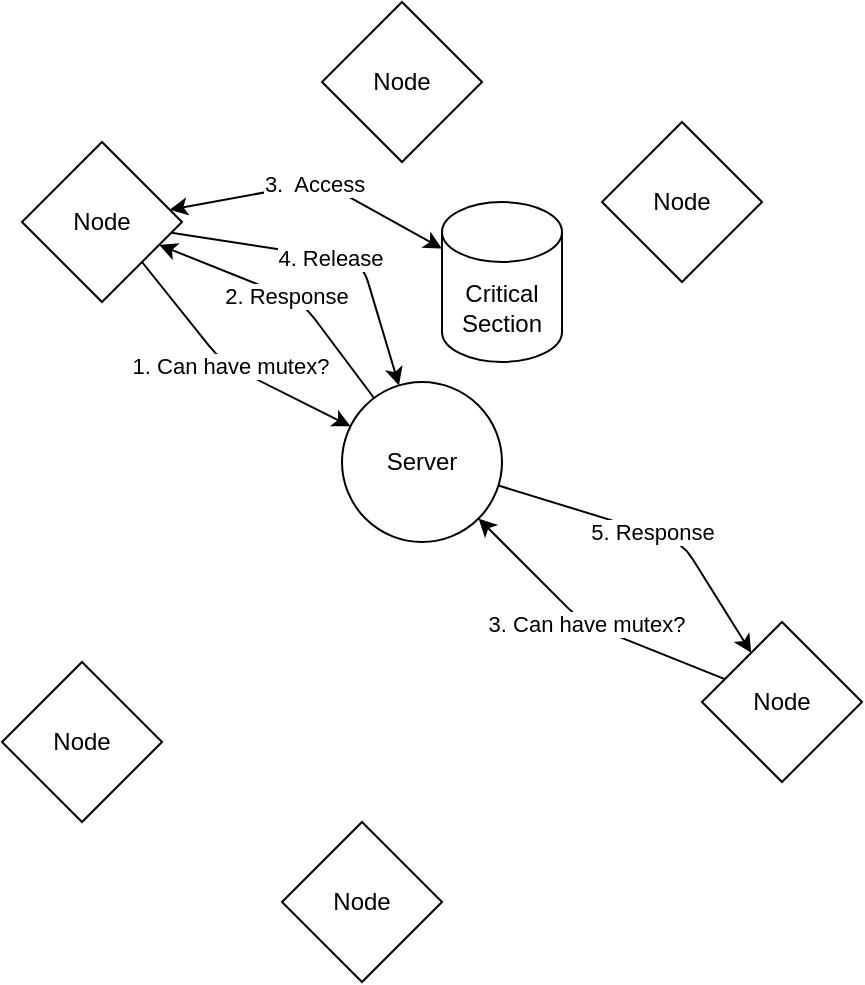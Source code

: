 <mxfile>
    <diagram id="fOKxyn6eRORkYnOrvaVq" name="Mutex">
        <mxGraphModel dx="795" dy="563" grid="1" gridSize="10" guides="1" tooltips="1" connect="1" arrows="1" fold="1" page="1" pageScale="1" pageWidth="850" pageHeight="1100" math="0" shadow="0">
            <root>
                <mxCell id="0"/>
                <mxCell id="1" parent="0"/>
                <mxCell id="14" value="2. Response" style="edgeStyle=none;html=1;" parent="1" source="2" target="4" edge="1">
                    <mxGeometry relative="1" as="geometry">
                        <Array as="points">
                            <mxPoint x="260" y="200"/>
                        </Array>
                    </mxGeometry>
                </mxCell>
                <mxCell id="17" value="5. Response" style="edgeStyle=none;html=1;" parent="1" source="2" target="7" edge="1">
                    <mxGeometry relative="1" as="geometry">
                        <Array as="points">
                            <mxPoint x="450" y="320"/>
                        </Array>
                    </mxGeometry>
                </mxCell>
                <mxCell id="2" value="Server" style="ellipse;whiteSpace=wrap;html=1;aspect=fixed;" parent="1" vertex="1">
                    <mxGeometry x="280" y="240" width="80" height="80" as="geometry"/>
                </mxCell>
                <mxCell id="10" value="1. Can have mutex?" style="edgeStyle=none;html=1;exitX=1;exitY=1;exitDx=0;exitDy=0;" parent="1" source="4" target="2" edge="1">
                    <mxGeometry relative="1" as="geometry">
                        <Array as="points">
                            <mxPoint x="220" y="230"/>
                        </Array>
                    </mxGeometry>
                </mxCell>
                <mxCell id="18" value="4. Release" style="edgeStyle=none;html=1;" edge="1" parent="1" source="4" target="2">
                    <mxGeometry relative="1" as="geometry">
                        <Array as="points">
                            <mxPoint x="290" y="180"/>
                        </Array>
                    </mxGeometry>
                </mxCell>
                <mxCell id="21" value="3.&amp;nbsp; Access" style="edgeStyle=none;html=1;startArrow=classic;startFill=1;" edge="1" parent="1" source="4" target="19">
                    <mxGeometry relative="1" as="geometry">
                        <Array as="points">
                            <mxPoint x="270" y="140"/>
                        </Array>
                    </mxGeometry>
                </mxCell>
                <mxCell id="4" value="Node" style="rhombus;whiteSpace=wrap;html=1;" parent="1" vertex="1">
                    <mxGeometry x="120" y="120" width="80" height="80" as="geometry"/>
                </mxCell>
                <mxCell id="5" value="Node" style="rhombus;whiteSpace=wrap;html=1;" parent="1" vertex="1">
                    <mxGeometry x="410" y="110" width="80" height="80" as="geometry"/>
                </mxCell>
                <mxCell id="6" value="Node" style="rhombus;whiteSpace=wrap;html=1;" parent="1" vertex="1">
                    <mxGeometry x="110" y="380" width="80" height="80" as="geometry"/>
                </mxCell>
                <mxCell id="15" value="3. Can have mutex?" style="edgeStyle=none;html=1;" parent="1" source="7" target="2" edge="1">
                    <mxGeometry relative="1" as="geometry">
                        <Array as="points">
                            <mxPoint x="400" y="360"/>
                        </Array>
                    </mxGeometry>
                </mxCell>
                <mxCell id="7" value="Node" style="rhombus;whiteSpace=wrap;html=1;" parent="1" vertex="1">
                    <mxGeometry x="460" y="360" width="80" height="80" as="geometry"/>
                </mxCell>
                <mxCell id="8" value="Node" style="rhombus;whiteSpace=wrap;html=1;" parent="1" vertex="1">
                    <mxGeometry x="250" y="460" width="80" height="80" as="geometry"/>
                </mxCell>
                <mxCell id="9" value="Node" style="rhombus;whiteSpace=wrap;html=1;" parent="1" vertex="1">
                    <mxGeometry x="270" y="50" width="80" height="80" as="geometry"/>
                </mxCell>
                <mxCell id="19" value="Critical Section" style="shape=cylinder3;whiteSpace=wrap;html=1;boundedLbl=1;backgroundOutline=1;size=15;" vertex="1" parent="1">
                    <mxGeometry x="330" y="150" width="60" height="80" as="geometry"/>
                </mxCell>
            </root>
        </mxGraphModel>
    </diagram>
    <diagram id="xvW4HMtExJyCnBN0Gkjl" name="Token Ring">
        <mxGraphModel dx="860" dy="563" grid="1" gridSize="10" guides="1" tooltips="1" connect="1" arrows="1" fold="1" page="1" pageScale="1" pageWidth="850" pageHeight="1100" math="0" shadow="0">
            <root>
                <mxCell id="0"/>
                <mxCell id="1" parent="0"/>
                <mxCell id="5vOUMT4Zl3GGhbj1ISW2-1" value="3. token" style="edgeStyle=none;html=1;" edge="1" parent="1" source="5vOUMT4Zl3GGhbj1ISW2-3" target="5vOUMT4Zl3GGhbj1ISW2-5">
                    <mxGeometry relative="1" as="geometry"/>
                </mxCell>
                <mxCell id="5vOUMT4Zl3GGhbj1ISW2-2" value="2. access" style="edgeStyle=none;html=1;startArrow=classic;startFill=1;" edge="1" parent="1" source="5vOUMT4Zl3GGhbj1ISW2-3" target="5vOUMT4Zl3GGhbj1ISW2-18">
                    <mxGeometry relative="1" as="geometry">
                        <Array as="points"/>
                    </mxGeometry>
                </mxCell>
                <mxCell id="5vOUMT4Zl3GGhbj1ISW2-3" value="Node" style="rhombus;whiteSpace=wrap;html=1;" vertex="1" parent="1">
                    <mxGeometry x="240" y="240" width="80" height="80" as="geometry"/>
                </mxCell>
                <mxCell id="5vOUMT4Zl3GGhbj1ISW2-4" style="edgeStyle=none;html=1;" edge="1" parent="1" source="5vOUMT4Zl3GGhbj1ISW2-5" target="5vOUMT4Zl3GGhbj1ISW2-7">
                    <mxGeometry relative="1" as="geometry"/>
                </mxCell>
                <mxCell id="5vOUMT4Zl3GGhbj1ISW2-5" value="Node" style="rhombus;whiteSpace=wrap;html=1;" vertex="1" parent="1">
                    <mxGeometry x="360" y="280" width="80" height="80" as="geometry"/>
                </mxCell>
                <mxCell id="5vOUMT4Zl3GGhbj1ISW2-6" style="edgeStyle=none;html=1;" edge="1" parent="1" source="5vOUMT4Zl3GGhbj1ISW2-7" target="5vOUMT4Zl3GGhbj1ISW2-9">
                    <mxGeometry relative="1" as="geometry"/>
                </mxCell>
                <mxCell id="5vOUMT4Zl3GGhbj1ISW2-7" value="Node" style="rhombus;whiteSpace=wrap;html=1;" vertex="1" parent="1">
                    <mxGeometry x="400" y="400" width="80" height="80" as="geometry"/>
                </mxCell>
                <mxCell id="5vOUMT4Zl3GGhbj1ISW2-8" style="edgeStyle=none;html=1;" edge="1" parent="1" source="5vOUMT4Zl3GGhbj1ISW2-9" target="5vOUMT4Zl3GGhbj1ISW2-11">
                    <mxGeometry relative="1" as="geometry"/>
                </mxCell>
                <mxCell id="5vOUMT4Zl3GGhbj1ISW2-9" value="Node" style="rhombus;whiteSpace=wrap;html=1;" vertex="1" parent="1">
                    <mxGeometry x="360" y="520" width="80" height="80" as="geometry"/>
                </mxCell>
                <mxCell id="5vOUMT4Zl3GGhbj1ISW2-10" style="edgeStyle=none;html=1;" edge="1" parent="1" source="5vOUMT4Zl3GGhbj1ISW2-11" target="5vOUMT4Zl3GGhbj1ISW2-13">
                    <mxGeometry relative="1" as="geometry"/>
                </mxCell>
                <mxCell id="5vOUMT4Zl3GGhbj1ISW2-11" value="Node" style="rhombus;whiteSpace=wrap;html=1;" vertex="1" parent="1">
                    <mxGeometry x="240" y="560" width="80" height="80" as="geometry"/>
                </mxCell>
                <mxCell id="5vOUMT4Zl3GGhbj1ISW2-12" style="edgeStyle=none;html=1;" edge="1" parent="1" source="5vOUMT4Zl3GGhbj1ISW2-13" target="5vOUMT4Zl3GGhbj1ISW2-15">
                    <mxGeometry relative="1" as="geometry"/>
                </mxCell>
                <mxCell id="5vOUMT4Zl3GGhbj1ISW2-13" value="Node" style="rhombus;whiteSpace=wrap;html=1;" vertex="1" parent="1">
                    <mxGeometry x="120" y="520" width="80" height="80" as="geometry"/>
                </mxCell>
                <mxCell id="5vOUMT4Zl3GGhbj1ISW2-14" style="edgeStyle=none;html=1;" edge="1" parent="1" source="5vOUMT4Zl3GGhbj1ISW2-15" target="5vOUMT4Zl3GGhbj1ISW2-17">
                    <mxGeometry relative="1" as="geometry"/>
                </mxCell>
                <mxCell id="5vOUMT4Zl3GGhbj1ISW2-15" value="Node" style="rhombus;whiteSpace=wrap;html=1;" vertex="1" parent="1">
                    <mxGeometry x="80" y="400" width="80" height="80" as="geometry"/>
                </mxCell>
                <mxCell id="5vOUMT4Zl3GGhbj1ISW2-16" value="1. token" style="edgeStyle=none;html=1;" edge="1" parent="1" source="5vOUMT4Zl3GGhbj1ISW2-17" target="5vOUMT4Zl3GGhbj1ISW2-3">
                    <mxGeometry relative="1" as="geometry"/>
                </mxCell>
                <mxCell id="5vOUMT4Zl3GGhbj1ISW2-17" value="Node" style="rhombus;whiteSpace=wrap;html=1;" vertex="1" parent="1">
                    <mxGeometry x="120" y="280" width="80" height="80" as="geometry"/>
                </mxCell>
                <mxCell id="5vOUMT4Zl3GGhbj1ISW2-18" value="Critical section" style="shape=cylinder3;whiteSpace=wrap;html=1;boundedLbl=1;backgroundOutline=1;size=15;" vertex="1" parent="1">
                    <mxGeometry x="250" y="400" width="60" height="80" as="geometry"/>
                </mxCell>
            </root>
        </mxGraphModel>
    </diagram>
</mxfile>